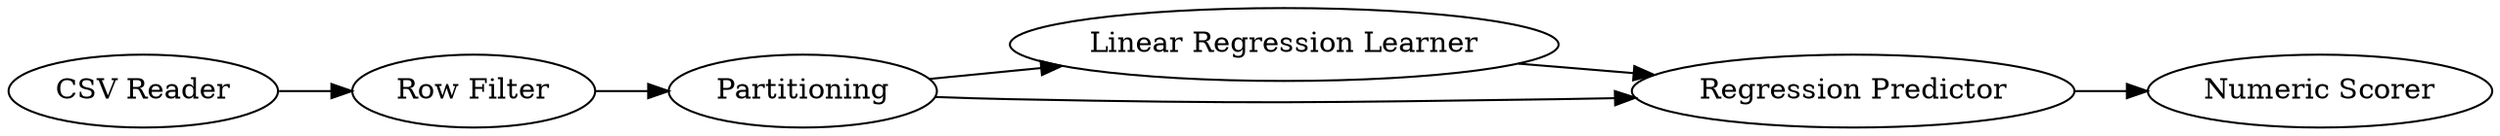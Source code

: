 digraph {
	3 -> 4
	10 -> 3
	1 -> 10
	6 -> 7
	4 -> 6
	3 -> 6
	1 [label="CSV Reader"]
	7 [label="Numeric Scorer"]
	4 [label="Linear Regression Learner"]
	6 [label="Regression Predictor"]
	3 [label=Partitioning]
	10 [label="Row Filter"]
	rankdir=LR
}

